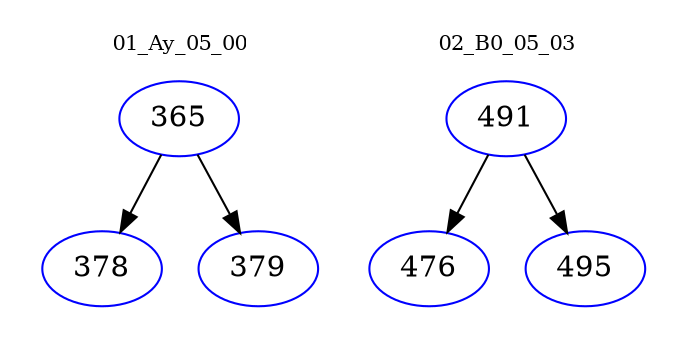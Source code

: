 digraph{
subgraph cluster_0 {
color = white
label = "01_Ay_05_00";
fontsize=10;
T0_365 [label="365", color="blue"]
T0_365 -> T0_378 [color="black"]
T0_378 [label="378", color="blue"]
T0_365 -> T0_379 [color="black"]
T0_379 [label="379", color="blue"]
}
subgraph cluster_1 {
color = white
label = "02_B0_05_03";
fontsize=10;
T1_491 [label="491", color="blue"]
T1_491 -> T1_476 [color="black"]
T1_476 [label="476", color="blue"]
T1_491 -> T1_495 [color="black"]
T1_495 [label="495", color="blue"]
}
}
